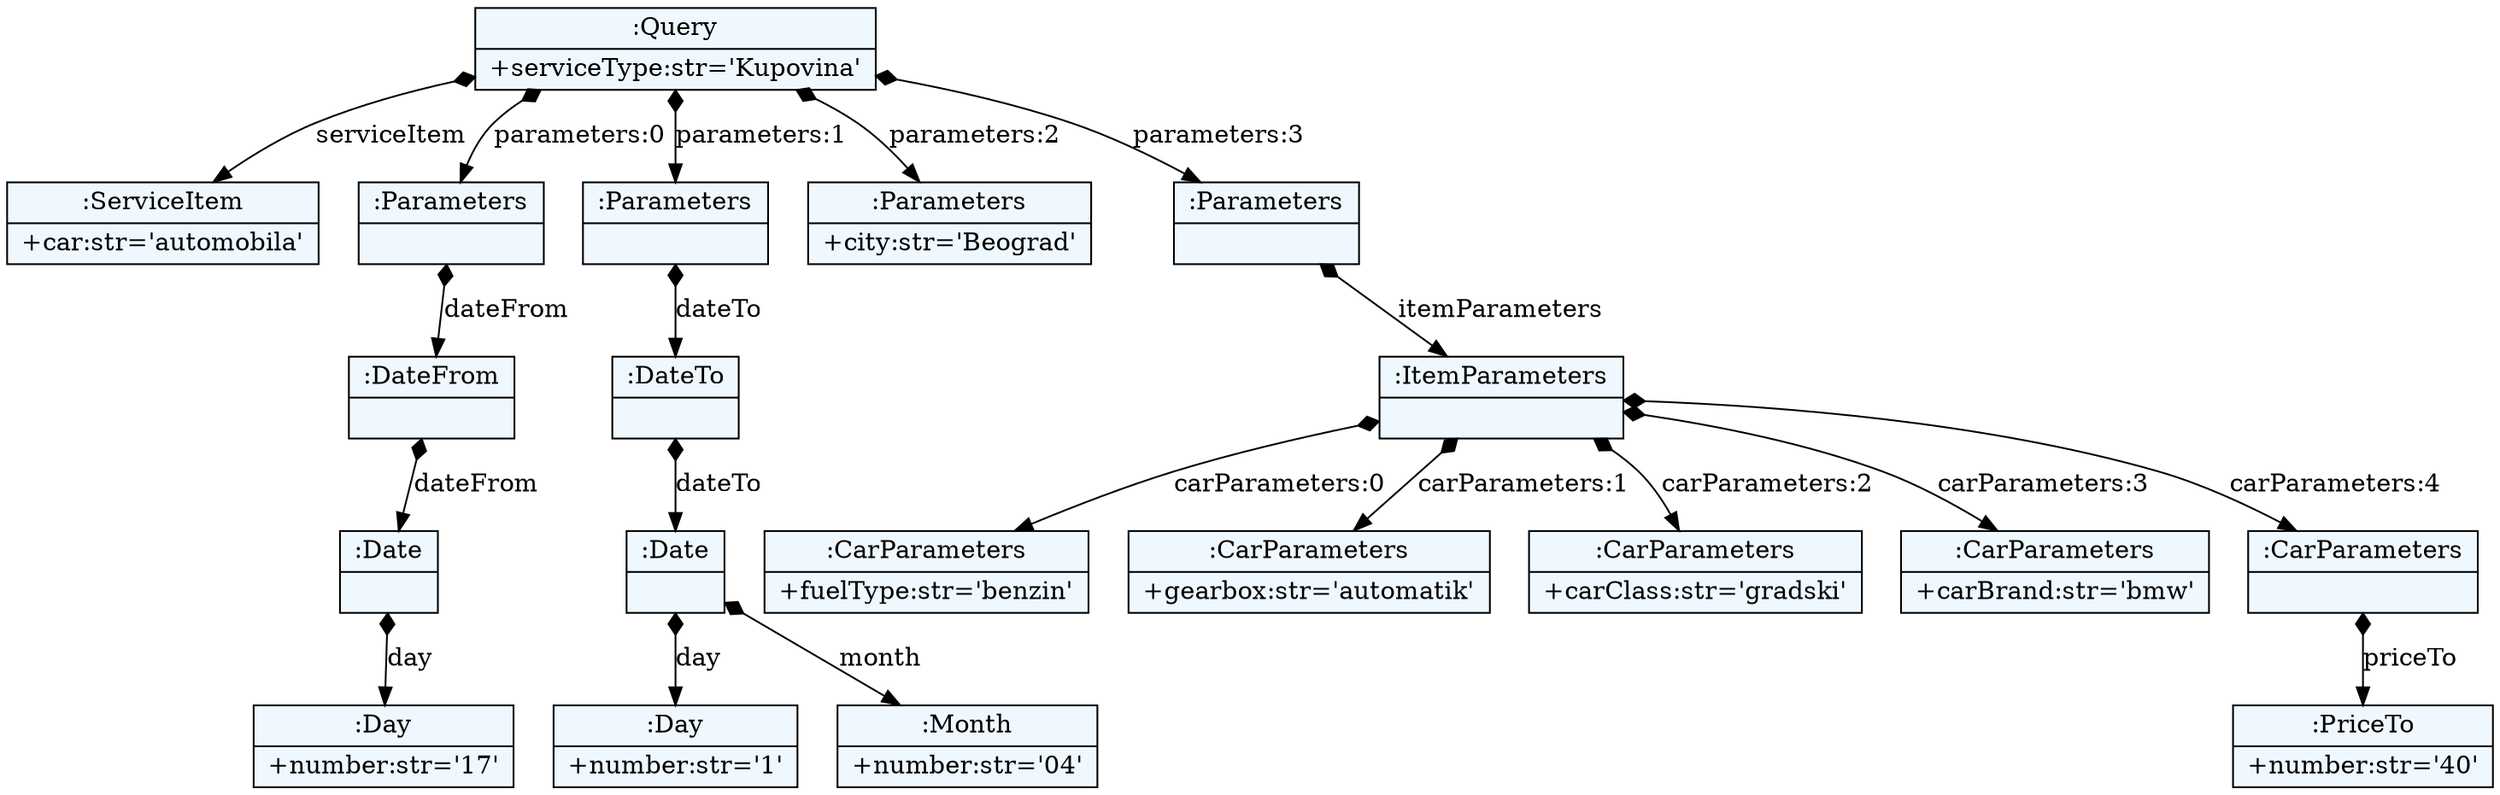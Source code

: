 
    digraph xtext {
    fontname = "Bitstream Vera Sans"
    fontsize = 8
    node[
        shape=record,
        style=filled,
        fillcolor=aliceblue
    ]
    nodesep = 0.3
    edge[dir=black,arrowtail=empty]


64002928 -> 65067104 [label="serviceItem" arrowtail=diamond dir=both]
65067104[label="{:ServiceItem|+car:str='automobila'\l}"]
64002928 -> 65066264 [label="parameters:0" arrowtail=diamond dir=both]
65066264 -> 65068056 [label="dateFrom" arrowtail=diamond dir=both]
65068056 -> 65065816 [label="dateFrom" arrowtail=diamond dir=both]
65065816 -> 65067216 [label="day" arrowtail=diamond dir=both]
65067216[label="{:Day|+number:str='17'\l}"]
65065816[label="{:Date|}"]
65068056[label="{:DateFrom|}"]
65066264[label="{:Parameters|}"]
64002928 -> 65068336 [label="parameters:1" arrowtail=diamond dir=both]
65068336 -> 65065648 [label="dateTo" arrowtail=diamond dir=both]
65065648 -> 65066488 [label="dateTo" arrowtail=diamond dir=both]
65066488 -> 65065424 [label="day" arrowtail=diamond dir=both]
65065424[label="{:Day|+number:str='1'\l}"]
65066488 -> 65065704 [label="month" arrowtail=diamond dir=both]
65065704[label="{:Month|+number:str='04'\l}"]
65066488[label="{:Date|}"]
65065648[label="{:DateTo|}"]
65068336[label="{:Parameters|}"]
64002928 -> 65067272 [label="parameters:2" arrowtail=diamond dir=both]
65067272[label="{:Parameters|+city:str='Beograd'\l}"]
64002928 -> 65065256 [label="parameters:3" arrowtail=diamond dir=both]
65065256 -> 65066040 [label="itemParameters" arrowtail=diamond dir=both]
65066040 -> 65066544 [label="carParameters:0" arrowtail=diamond dir=both]
65066544[label="{:CarParameters|+fuelType:str='benzin'\l}"]
65066040 -> 65067384 [label="carParameters:1" arrowtail=diamond dir=both]
65067384[label="{:CarParameters|+gearbox:str='automatik'\l}"]
65066040 -> 65187400 [label="carParameters:2" arrowtail=diamond dir=both]
65187400[label="{:CarParameters|+carClass:str='gradski'\l}"]
65066040 -> 65187176 [label="carParameters:3" arrowtail=diamond dir=both]
65187176[label="{:CarParameters|+carBrand:str='bmw'\l}"]
65066040 -> 65187008 [label="carParameters:4" arrowtail=diamond dir=both]
65187008 -> 65187568 [label="priceTo" arrowtail=diamond dir=both]
65187568[label="{:PriceTo|+number:str='40'\l}"]
65187008[label="{:CarParameters|}"]
65066040[label="{:ItemParameters|}"]
65065256[label="{:Parameters|}"]
64002928[label="{:Query|+serviceType:str='Kupovina'\l}"]

}

